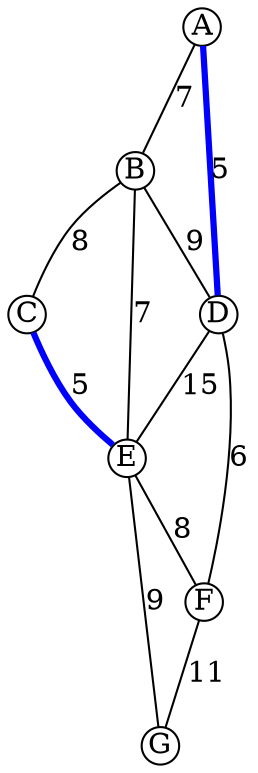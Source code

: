graph Demo {
      node [height=0.25,width=0.25,fixedsize=true]
      A -- B [label="7", len=1.2]
      A -- D [label="5", len=1.0, penwidth=3, color="blue"]
      B -- D [label="9", len=1.4]
      B -- C [label="8", len=1.3]
      B -- E [label="7", len=1.2]
      C -- E [label="5", len=1.0, penwidth=3, color="blue"]
      D -- E [label="15",len=2.0]
      D -- F [label="6", len=1.1]
      E -- F [label="8", len=1.3]
      E -- G [label="9", len=1.4]
      F -- G [label="11",len=1.6] 
}
